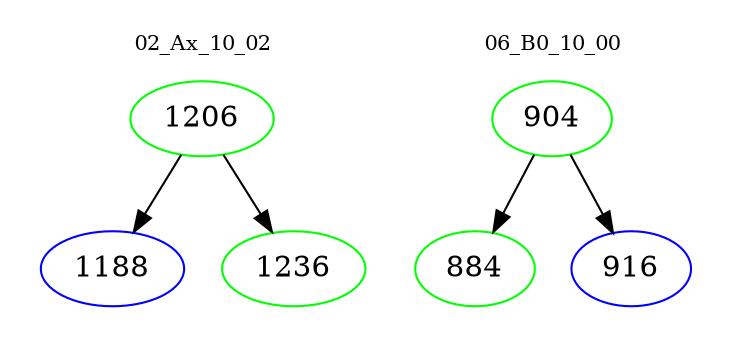 digraph{
subgraph cluster_0 {
color = white
label = "02_Ax_10_02";
fontsize=10;
T0_1206 [label="1206", color="green"]
T0_1206 -> T0_1188 [color="black"]
T0_1188 [label="1188", color="blue"]
T0_1206 -> T0_1236 [color="black"]
T0_1236 [label="1236", color="green"]
}
subgraph cluster_1 {
color = white
label = "06_B0_10_00";
fontsize=10;
T1_904 [label="904", color="green"]
T1_904 -> T1_884 [color="black"]
T1_884 [label="884", color="green"]
T1_904 -> T1_916 [color="black"]
T1_916 [label="916", color="blue"]
}
}
